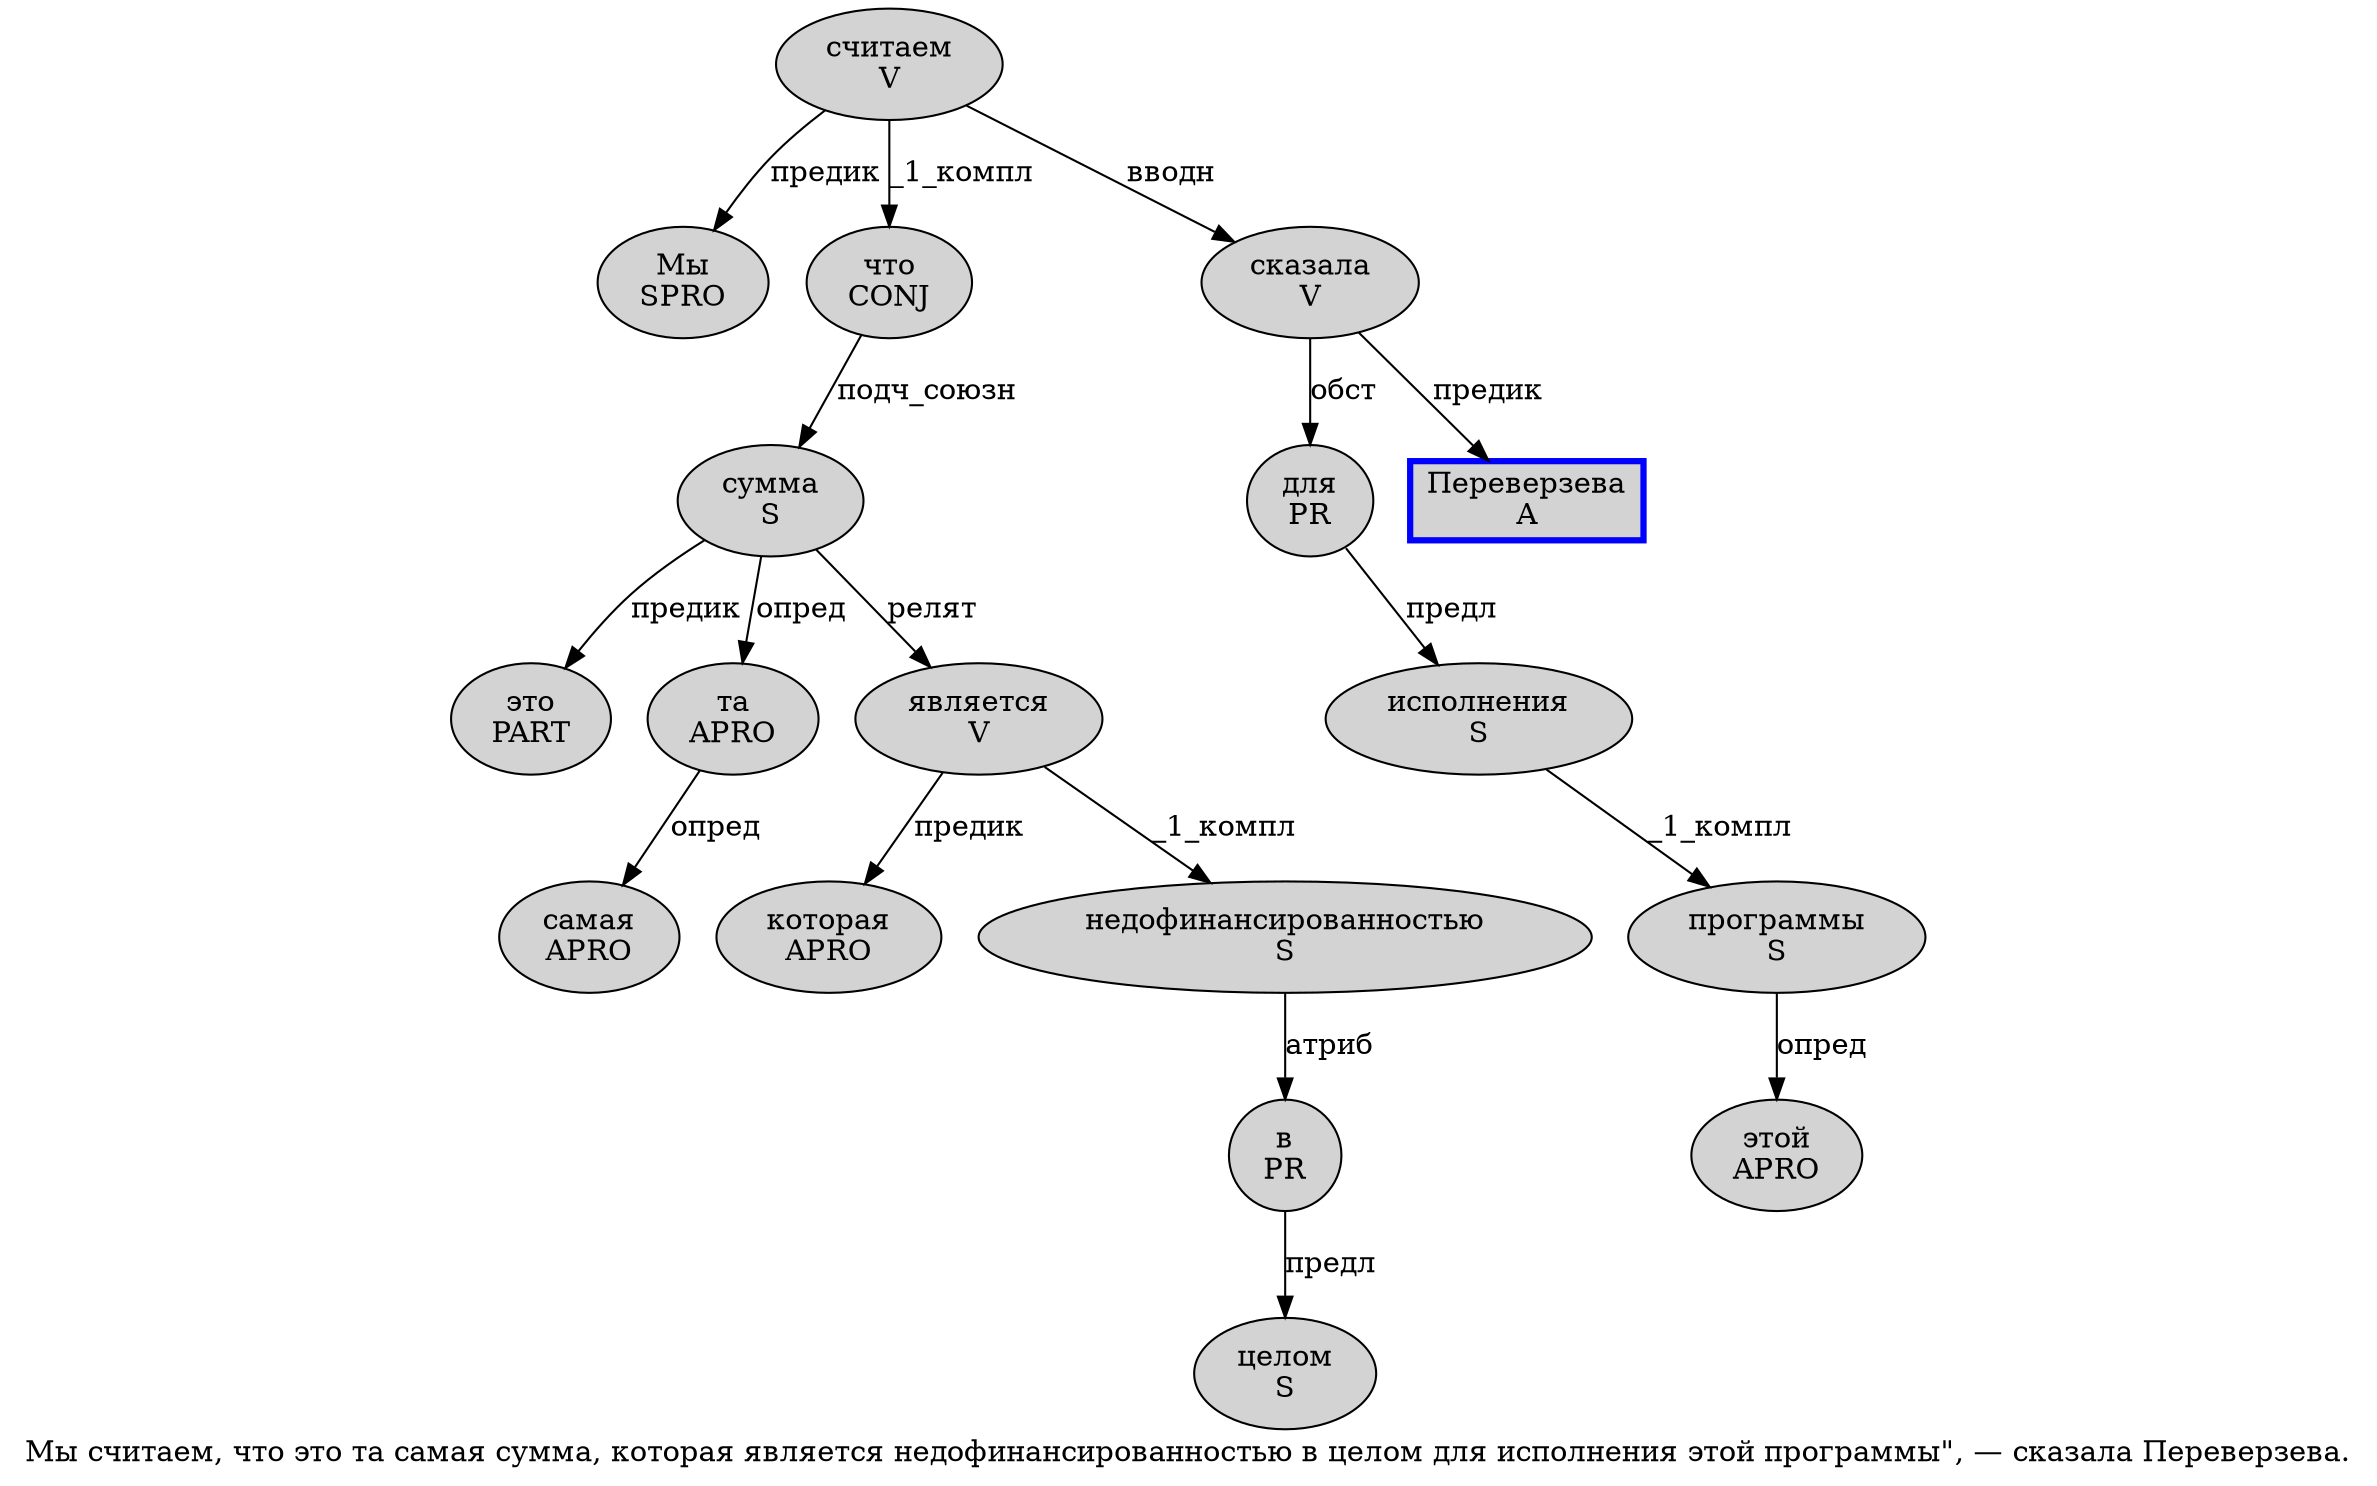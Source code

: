 digraph SENTENCE_119 {
	graph [label="Мы считаем, что это та самая сумма, которая является недофинансированностью в целом для исполнения этой программы\", — сказала Переверзева."]
	node [style=filled]
		0 [label="Мы
SPRO" color="" fillcolor=lightgray penwidth=1 shape=ellipse]
		1 [label="считаем
V" color="" fillcolor=lightgray penwidth=1 shape=ellipse]
		3 [label="что
CONJ" color="" fillcolor=lightgray penwidth=1 shape=ellipse]
		4 [label="это
PART" color="" fillcolor=lightgray penwidth=1 shape=ellipse]
		5 [label="та
APRO" color="" fillcolor=lightgray penwidth=1 shape=ellipse]
		6 [label="самая
APRO" color="" fillcolor=lightgray penwidth=1 shape=ellipse]
		7 [label="сумма
S" color="" fillcolor=lightgray penwidth=1 shape=ellipse]
		9 [label="которая
APRO" color="" fillcolor=lightgray penwidth=1 shape=ellipse]
		10 [label="является
V" color="" fillcolor=lightgray penwidth=1 shape=ellipse]
		11 [label="недофинансированностью
S" color="" fillcolor=lightgray penwidth=1 shape=ellipse]
		12 [label="в
PR" color="" fillcolor=lightgray penwidth=1 shape=ellipse]
		13 [label="целом
S" color="" fillcolor=lightgray penwidth=1 shape=ellipse]
		14 [label="для
PR" color="" fillcolor=lightgray penwidth=1 shape=ellipse]
		15 [label="исполнения
S" color="" fillcolor=lightgray penwidth=1 shape=ellipse]
		16 [label="этой
APRO" color="" fillcolor=lightgray penwidth=1 shape=ellipse]
		17 [label="программы
S" color="" fillcolor=lightgray penwidth=1 shape=ellipse]
		21 [label="сказала
V" color="" fillcolor=lightgray penwidth=1 shape=ellipse]
		22 [label="Переверзева
A" color=blue fillcolor=lightgray penwidth=3 shape=box]
			1 -> 0 [label="предик"]
			1 -> 3 [label="_1_компл"]
			1 -> 21 [label="вводн"]
			7 -> 4 [label="предик"]
			7 -> 5 [label="опред"]
			7 -> 10 [label="релят"]
			3 -> 7 [label="подч_союзн"]
			14 -> 15 [label="предл"]
			21 -> 14 [label="обст"]
			21 -> 22 [label="предик"]
			11 -> 12 [label="атриб"]
			5 -> 6 [label="опред"]
			10 -> 9 [label="предик"]
			10 -> 11 [label="_1_компл"]
			12 -> 13 [label="предл"]
			15 -> 17 [label="_1_компл"]
			17 -> 16 [label="опред"]
}